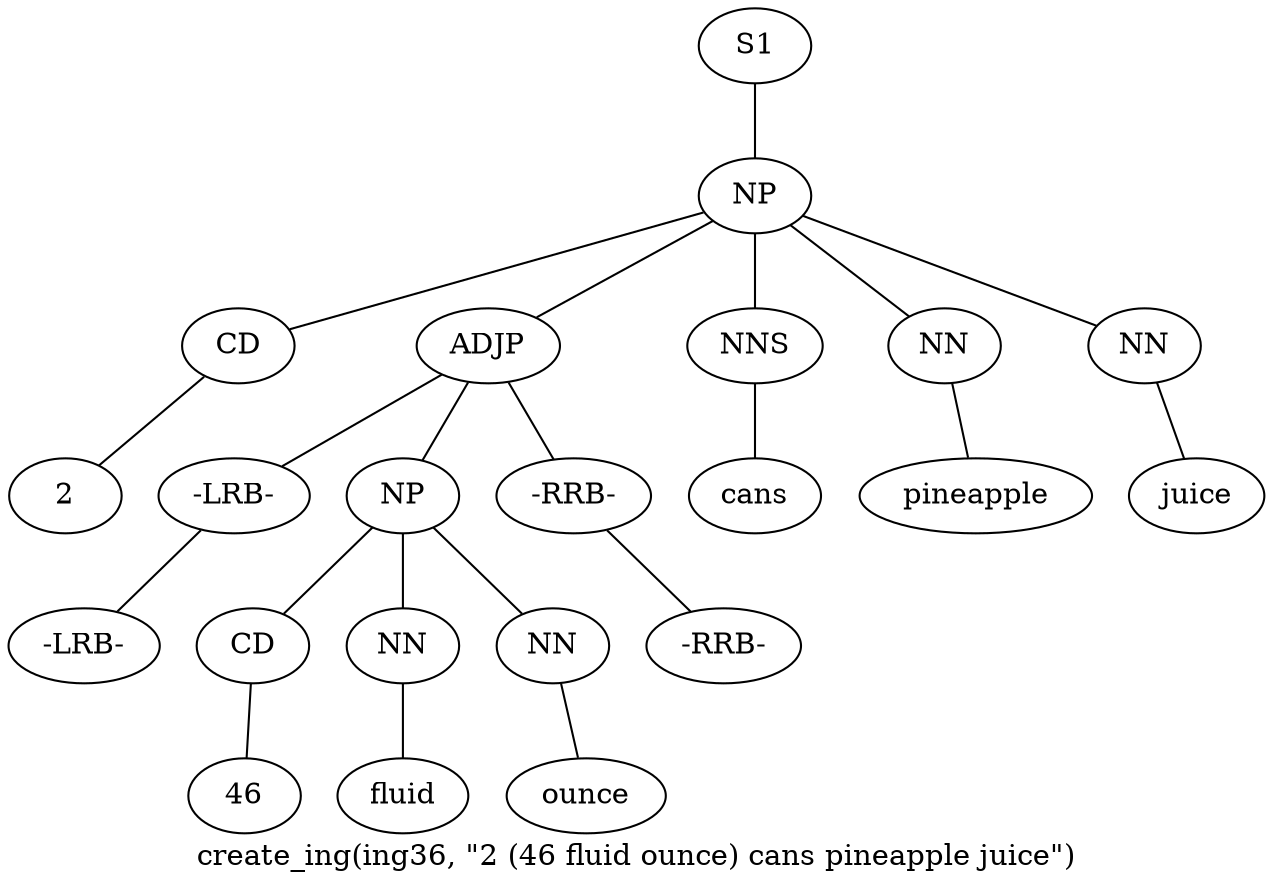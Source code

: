 graph SyntaxGraph {
	label = "create_ing(ing36, \"2 (46 fluid ounce) cans pineapple juice\")";
	Node0 [label="S1"];
	Node1 [label="NP"];
	Node2 [label="CD"];
	Node3 [label="2"];
	Node4 [label="ADJP"];
	Node5 [label="-LRB-"];
	Node6 [label="-LRB-"];
	Node7 [label="NP"];
	Node8 [label="CD"];
	Node9 [label="46"];
	Node10 [label="NN"];
	Node11 [label="fluid"];
	Node12 [label="NN"];
	Node13 [label="ounce"];
	Node14 [label="-RRB-"];
	Node15 [label="-RRB-"];
	Node16 [label="NNS"];
	Node17 [label="cans"];
	Node18 [label="NN"];
	Node19 [label="pineapple"];
	Node20 [label="NN"];
	Node21 [label="juice"];

	Node0 -- Node1;
	Node1 -- Node2;
	Node1 -- Node4;
	Node1 -- Node16;
	Node1 -- Node18;
	Node1 -- Node20;
	Node2 -- Node3;
	Node4 -- Node5;
	Node4 -- Node7;
	Node4 -- Node14;
	Node5 -- Node6;
	Node7 -- Node8;
	Node7 -- Node10;
	Node7 -- Node12;
	Node8 -- Node9;
	Node10 -- Node11;
	Node12 -- Node13;
	Node14 -- Node15;
	Node16 -- Node17;
	Node18 -- Node19;
	Node20 -- Node21;
}